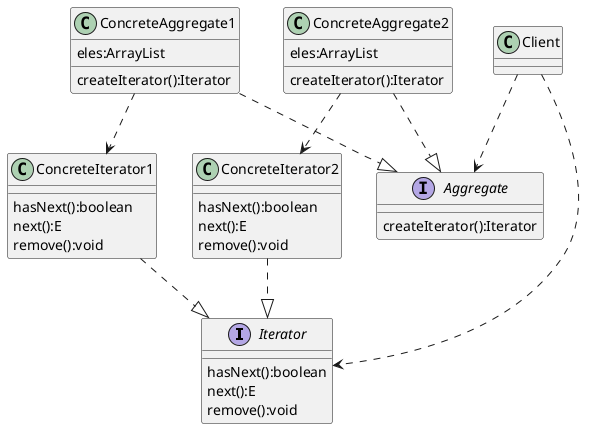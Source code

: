 @startuml
Interface Iterator {
    hasNext():boolean
    next():E
    remove():void
}

class ConcreteIterator1 {
    hasNext():boolean
    next():E
    remove():void
}

class ConcreteIterator2 {
    hasNext():boolean
    next():E
    remove():void
}

Interface Aggregate {
    createIterator():Iterator
}

class ConcreteAggregate1 {
    createIterator():Iterator
    eles:ArrayList
}

class ConcreteAggregate2 {
    createIterator():Iterator
    eles:ArrayList
}

class Client {

}

ConcreteAggregate1 ..|> Aggregate
ConcreteAggregate2 ..|> Aggregate
ConcreteAggregate1 ..> ConcreteIterator1
ConcreteAggregate2 ..> ConcreteIterator2

ConcreteIterator1..|> Iterator
ConcreteIterator2..|> Iterator

Client ..> Aggregate
Client ..> Iterator
@enduml

@startuml
Interface Iterator {
    hasNext():boolean
    next():E
    remove():void
}

class ComputerCollegeIterator {

}

class InfoCollegeIterator {

}

class Department {

}

Interface College {
    createIterator():Iterator
}

class ComputerCollege {
    createIterator():Iterator
}

class InfoCollege {
    createIterator():Iterator
}

class OutputImpl {

}

class Client {}

ComputerCollegeIterator ..|> Iterator
InfoCollegeIterator ..|> Iterator

Department --o ComputerCollegeIterator
Department --o InfoCollegeIterator

ComputerCollege ..|> College
InfoCollege ..|> College

ComputerCollege ..> ComputerCollegeIterator
InfoCollege ..> InfoCollegeIterator

Department --o ComputerCollege
Department --o InfoCollege

OutputImpl o-- College

Client .up.> OutputImpl
@enduml

